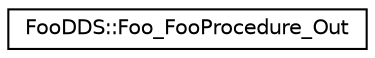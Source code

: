 digraph "Graphical Class Hierarchy"
{
  edge [fontname="Helvetica",fontsize="10",labelfontname="Helvetica",labelfontsize="10"];
  node [fontname="Helvetica",fontsize="10",shape=record];
  rankdir="LR";
  Node1 [label="FooDDS::Foo_FooProcedure_Out",height=0.2,width=0.4,color="black", fillcolor="white", style="filled",URL="$class_foo_d_d_s_1_1_foo___foo_procedure___out.html",tooltip="This class encapsulates output paramaters for operation Foo::FooProcedure. "];
}

